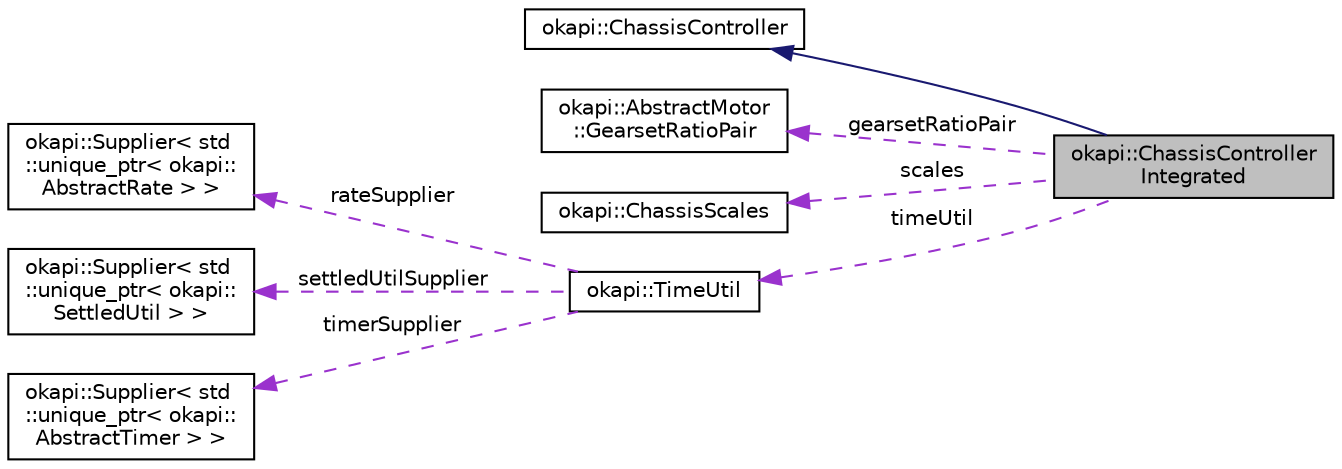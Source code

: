 digraph "okapi::ChassisControllerIntegrated"
{
 // LATEX_PDF_SIZE
  edge [fontname="Helvetica",fontsize="10",labelfontname="Helvetica",labelfontsize="10"];
  node [fontname="Helvetica",fontsize="10",shape=record];
  rankdir="LR";
  Node1 [label="okapi::ChassisController\lIntegrated",height=0.2,width=0.4,color="black", fillcolor="grey75", style="filled", fontcolor="black",tooltip=" "];
  Node2 -> Node1 [dir="back",color="midnightblue",fontsize="10",style="solid",fontname="Helvetica"];
  Node2 [label="okapi::ChassisController",height=0.2,width=0.4,color="black", fillcolor="white", style="filled",URL="$classokapi_1_1ChassisController.html",tooltip=" "];
  Node3 -> Node1 [dir="back",color="darkorchid3",fontsize="10",style="dashed",label=" gearsetRatioPair" ,fontname="Helvetica"];
  Node3 [label="okapi::AbstractMotor\l::GearsetRatioPair",height=0.2,width=0.4,color="black", fillcolor="white", style="filled",URL="$structokapi_1_1AbstractMotor_1_1GearsetRatioPair.html",tooltip=" "];
  Node4 -> Node1 [dir="back",color="darkorchid3",fontsize="10",style="dashed",label=" scales" ,fontname="Helvetica"];
  Node4 [label="okapi::ChassisScales",height=0.2,width=0.4,color="black", fillcolor="white", style="filled",URL="$classokapi_1_1ChassisScales.html",tooltip=" "];
  Node5 -> Node1 [dir="back",color="darkorchid3",fontsize="10",style="dashed",label=" timeUtil" ,fontname="Helvetica"];
  Node5 [label="okapi::TimeUtil",height=0.2,width=0.4,color="black", fillcolor="white", style="filled",URL="$classokapi_1_1TimeUtil.html",tooltip=" "];
  Node6 -> Node5 [dir="back",color="darkorchid3",fontsize="10",style="dashed",label=" rateSupplier" ,fontname="Helvetica"];
  Node6 [label="okapi::Supplier\< std\l::unique_ptr\< okapi::\lAbstractRate \> \>",height=0.2,width=0.4,color="black", fillcolor="white", style="filled",URL="$classokapi_1_1Supplier.html",tooltip=" "];
  Node7 -> Node5 [dir="back",color="darkorchid3",fontsize="10",style="dashed",label=" settledUtilSupplier" ,fontname="Helvetica"];
  Node7 [label="okapi::Supplier\< std\l::unique_ptr\< okapi::\lSettledUtil \> \>",height=0.2,width=0.4,color="black", fillcolor="white", style="filled",URL="$classokapi_1_1Supplier.html",tooltip=" "];
  Node8 -> Node5 [dir="back",color="darkorchid3",fontsize="10",style="dashed",label=" timerSupplier" ,fontname="Helvetica"];
  Node8 [label="okapi::Supplier\< std\l::unique_ptr\< okapi::\lAbstractTimer \> \>",height=0.2,width=0.4,color="black", fillcolor="white", style="filled",URL="$classokapi_1_1Supplier.html",tooltip=" "];
}
